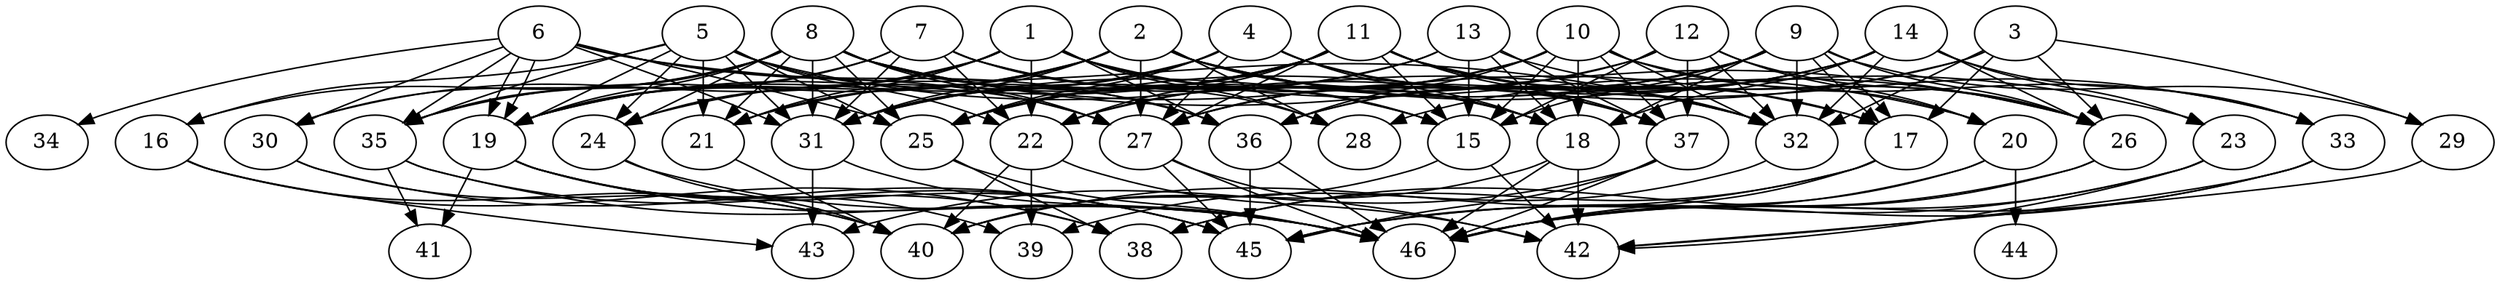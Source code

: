 // DAG (tier=3-complex, mode=compute, n=46, ccr=0.470, fat=0.746, density=0.608, regular=0.327, jump=0.341, mindata=1048576, maxdata=16777216)
// DAG automatically generated by daggen at Sun Aug 24 16:33:35 2025
// /home/ermia/Project/Environments/daggen/bin/daggen --dot --ccr 0.470 --fat 0.746 --regular 0.327 --density 0.608 --jump 0.341 --mindata 1048576 --maxdata 16777216 -n 46 
digraph G {
  1 [size="1098266343453495680", alpha="0.15", expect_size="549133171726747840"]
  1 -> 15 [size ="722880652378112"]
  1 -> 18 [size ="722880652378112"]
  1 -> 19 [size ="722880652378112"]
  1 -> 20 [size ="722880652378112"]
  1 -> 21 [size ="722880652378112"]
  1 -> 22 [size ="722880652378112"]
  1 -> 24 [size ="722880652378112"]
  1 -> 28 [size ="722880652378112"]
  1 -> 30 [size ="722880652378112"]
  1 -> 36 [size ="722880652378112"]
  2 [size="28341683111944712", alpha="0.05", expect_size="14170841555972356"]
  2 -> 18 [size ="2089628165210112"]
  2 -> 19 [size ="2089628165210112"]
  2 -> 21 [size ="2089628165210112"]
  2 -> 23 [size ="2089628165210112"]
  2 -> 26 [size ="2089628165210112"]
  2 -> 27 [size ="2089628165210112"]
  2 -> 28 [size ="2089628165210112"]
  2 -> 31 [size ="2089628165210112"]
  2 -> 35 [size ="2089628165210112"]
  2 -> 37 [size ="2089628165210112"]
  3 [size="108770123315826928", alpha="0.03", expect_size="54385061657913464"]
  3 -> 17 [size ="2245756559818752"]
  3 -> 25 [size ="2245756559818752"]
  3 -> 26 [size ="2245756559818752"]
  3 -> 28 [size ="2245756559818752"]
  3 -> 29 [size ="2245756559818752"]
  3 -> 32 [size ="2245756559818752"]
  4 [size="143397343762909872", alpha="0.16", expect_size="71698671881454936"]
  4 -> 18 [size ="194321844273152"]
  4 -> 19 [size ="194321844273152"]
  4 -> 25 [size ="194321844273152"]
  4 -> 27 [size ="194321844273152"]
  4 -> 31 [size ="194321844273152"]
  4 -> 32 [size ="194321844273152"]
  4 -> 37 [size ="194321844273152"]
  5 [size="19084885001130996", alpha="0.03", expect_size="9542442500565498"]
  5 -> 16 [size ="831495065305088"]
  5 -> 19 [size ="831495065305088"]
  5 -> 21 [size ="831495065305088"]
  5 -> 22 [size ="831495065305088"]
  5 -> 24 [size ="831495065305088"]
  5 -> 25 [size ="831495065305088"]
  5 -> 27 [size ="831495065305088"]
  5 -> 31 [size ="831495065305088"]
  5 -> 32 [size ="831495065305088"]
  5 -> 35 [size ="831495065305088"]
  6 [size="20530852920163760", alpha="0.03", expect_size="10265426460081880"]
  6 -> 19 [size ="795316953546752"]
  6 -> 19 [size ="795316953546752"]
  6 -> 25 [size ="795316953546752"]
  6 -> 27 [size ="795316953546752"]
  6 -> 30 [size ="795316953546752"]
  6 -> 31 [size ="795316953546752"]
  6 -> 32 [size ="795316953546752"]
  6 -> 34 [size ="795316953546752"]
  6 -> 35 [size ="795316953546752"]
  6 -> 36 [size ="795316953546752"]
  7 [size="976645014907472838656", alpha="0.04", expect_size="488322507453736419328"]
  7 -> 15 [size ="787495012794368"]
  7 -> 18 [size ="787495012794368"]
  7 -> 19 [size ="787495012794368"]
  7 -> 22 [size ="787495012794368"]
  7 -> 28 [size ="787495012794368"]
  7 -> 31 [size ="787495012794368"]
  7 -> 35 [size ="787495012794368"]
  8 [size="5667209733768814", alpha="0.14", expect_size="2833604866884407"]
  8 -> 15 [size ="96289006026752"]
  8 -> 16 [size ="96289006026752"]
  8 -> 17 [size ="96289006026752"]
  8 -> 19 [size ="96289006026752"]
  8 -> 21 [size ="96289006026752"]
  8 -> 24 [size ="96289006026752"]
  8 -> 25 [size ="96289006026752"]
  8 -> 26 [size ="96289006026752"]
  8 -> 27 [size ="96289006026752"]
  8 -> 30 [size ="96289006026752"]
  8 -> 31 [size ="96289006026752"]
  8 -> 35 [size ="96289006026752"]
  8 -> 36 [size ="96289006026752"]
  9 [size="282399577022589304832", alpha="0.06", expect_size="141199788511294652416"]
  9 -> 15 [size ="344349413998592"]
  9 -> 17 [size ="344349413998592"]
  9 -> 17 [size ="344349413998592"]
  9 -> 18 [size ="344349413998592"]
  9 -> 26 [size ="344349413998592"]
  9 -> 27 [size ="344349413998592"]
  9 -> 29 [size ="344349413998592"]
  9 -> 31 [size ="344349413998592"]
  9 -> 32 [size ="344349413998592"]
  9 -> 36 [size ="344349413998592"]
  10 [size="79152126952993920", alpha="0.16", expect_size="39576063476496960"]
  10 -> 15 [size ="1454773882585088"]
  10 -> 18 [size ="1454773882585088"]
  10 -> 20 [size ="1454773882585088"]
  10 -> 22 [size ="1454773882585088"]
  10 -> 31 [size ="1454773882585088"]
  10 -> 32 [size ="1454773882585088"]
  10 -> 33 [size ="1454773882585088"]
  10 -> 36 [size ="1454773882585088"]
  10 -> 37 [size ="1454773882585088"]
  11 [size="1774575445836361984", alpha="0.16", expect_size="887287722918180992"]
  11 -> 15 [size ="754364775923712"]
  11 -> 17 [size ="754364775923712"]
  11 -> 19 [size ="754364775923712"]
  11 -> 22 [size ="754364775923712"]
  11 -> 24 [size ="754364775923712"]
  11 -> 25 [size ="754364775923712"]
  11 -> 27 [size ="754364775923712"]
  11 -> 31 [size ="754364775923712"]
  11 -> 32 [size ="754364775923712"]
  11 -> 33 [size ="754364775923712"]
  11 -> 37 [size ="754364775923712"]
  12 [size="83521073397759968", alpha="0.10", expect_size="41760536698879984"]
  12 -> 15 [size ="1909141450784768"]
  12 -> 20 [size ="1909141450784768"]
  12 -> 25 [size ="1909141450784768"]
  12 -> 26 [size ="1909141450784768"]
  12 -> 27 [size ="1909141450784768"]
  12 -> 32 [size ="1909141450784768"]
  12 -> 37 [size ="1909141450784768"]
  13 [size="57821894757207464", alpha="0.09", expect_size="28910947378603732"]
  13 -> 15 [size ="1869861827379200"]
  13 -> 18 [size ="1869861827379200"]
  13 -> 21 [size ="1869861827379200"]
  13 -> 25 [size ="1869861827379200"]
  13 -> 26 [size ="1869861827379200"]
  13 -> 37 [size ="1869861827379200"]
  14 [size="1548744467920624896", alpha="0.06", expect_size="774372233960312448"]
  14 -> 18 [size ="1247946444111872"]
  14 -> 22 [size ="1247946444111872"]
  14 -> 23 [size ="1247946444111872"]
  14 -> 26 [size ="1247946444111872"]
  14 -> 27 [size ="1247946444111872"]
  14 -> 32 [size ="1247946444111872"]
  14 -> 33 [size ="1247946444111872"]
  14 -> 36 [size ="1247946444111872"]
  15 [size="2458632323918386", alpha="0.05", expect_size="1229316161959193"]
  15 -> 40 [size ="48036935892992"]
  15 -> 42 [size ="48036935892992"]
  16 [size="1827551691791494912", alpha="0.01", expect_size="913775845895747456"]
  16 -> 38 [size ="1101112585224192"]
  16 -> 40 [size ="1101112585224192"]
  16 -> 43 [size ="1101112585224192"]
  17 [size="155023461746160736", alpha="0.19", expect_size="77511730873080368"]
  17 -> 38 [size ="119923212812288"]
  17 -> 40 [size ="119923212812288"]
  17 -> 46 [size ="119923212812288"]
  18 [size="9011946173662958", alpha="0.15", expect_size="4505973086831479"]
  18 -> 40 [size ="155033228279808"]
  18 -> 42 [size ="155033228279808"]
  18 -> 46 [size ="155033228279808"]
  19 [size="2323717641237773312", alpha="0.11", expect_size="1161858820618886656"]
  19 -> 38 [size ="1036915197345792"]
  19 -> 39 [size ="1036915197345792"]
  19 -> 41 [size ="1036915197345792"]
  19 -> 45 [size ="1036915197345792"]
  19 -> 46 [size ="1036915197345792"]
  20 [size="5847339092198036", alpha="0.05", expect_size="2923669546099018"]
  20 -> 44 [size ="342095789293568"]
  20 -> 45 [size ="342095789293568"]
  20 -> 46 [size ="342095789293568"]
  21 [size="38173110123270648", alpha="0.06", expect_size="19086555061635324"]
  21 -> 40 [size ="806464205619200"]
  22 [size="523987586250344", alpha="0.02", expect_size="261993793125172"]
  22 -> 39 [size ="18324779958272"]
  22 -> 40 [size ="18324779958272"]
  22 -> 42 [size ="18324779958272"]
  23 [size="46860847965044608", alpha="0.16", expect_size="23430423982522304"]
  23 -> 42 [size ="83606311534592"]
  23 -> 45 [size ="83606311534592"]
  23 -> 46 [size ="83606311534592"]
  24 [size="1036178122672944709632", alpha="0.15", expect_size="518089061336472354816"]
  24 -> 40 [size ="819180488097792"]
  24 -> 46 [size ="819180488097792"]
  25 [size="966082087777765120", alpha="0.18", expect_size="483041043888882560"]
  25 -> 38 [size ="1106693920391168"]
  25 -> 46 [size ="1106693920391168"]
  26 [size="13338762352162504704", alpha="0.15", expect_size="6669381176081252352"]
  26 -> 38 [size ="44995285352448"]
  26 -> 46 [size ="44995285352448"]
  27 [size="2790054244733646", alpha="0.11", expect_size="1395027122366823"]
  27 -> 42 [size ="137322486038528"]
  27 -> 45 [size ="137322486038528"]
  27 -> 46 [size ="137322486038528"]
  28 [size="11767387261105256", alpha="0.19", expect_size="5883693630552628"]
  29 [size="73664664261215856", alpha="0.02", expect_size="36832332130607928"]
  29 -> 42 [size ="46286669611008"]
  30 [size="4826672922735967232", alpha="0.01", expect_size="2413336461367983616"]
  30 -> 40 [size ="1830990494302208"]
  30 -> 45 [size ="1830990494302208"]
  31 [size="81796630241707360", alpha="0.10", expect_size="40898315120853680"]
  31 -> 43 [size ="1975772273180672"]
  31 -> 46 [size ="1975772273180672"]
  32 [size="86047411749134224", alpha="0.11", expect_size="43023705874567112"]
  32 -> 39 [size ="1822820032053248"]
  33 [size="5478474508303437824", alpha="0.19", expect_size="2739237254151718912"]
  33 -> 42 [size ="1807765156659200"]
  33 -> 45 [size ="1807765156659200"]
  33 -> 46 [size ="1807765156659200"]
  34 [size="628939942860121178112", alpha="0.13", expect_size="314469971430060589056"]
  35 [size="275579263158059008000", alpha="0.15", expect_size="137789631579029504000"]
  35 -> 41 [size ="338782532403200"]
  35 -> 45 [size ="338782532403200"]
  35 -> 46 [size ="338782532403200"]
  36 [size="428088255204818944000", alpha="0.10", expect_size="214044127602409472000"]
  36 -> 45 [size ="454407539916800"]
  36 -> 46 [size ="454407539916800"]
  37 [size="45295670861984984", alpha="0.09", expect_size="22647835430992492"]
  37 -> 43 [size ="749282218999808"]
  37 -> 45 [size ="749282218999808"]
  37 -> 46 [size ="749282218999808"]
  38 [size="3736476672984733696", alpha="0.14", expect_size="1868238336492366848"]
  39 [size="13764682847509904", alpha="0.07", expect_size="6882341423754952"]
  40 [size="657030693663575", alpha="0.18", expect_size="328515346831787"]
  41 [size="800425421985351424", alpha="0.19", expect_size="400212710992675712"]
  42 [size="741245144580571004928", alpha="0.17", expect_size="370622572290285502464"]
  43 [size="54523764120325184", alpha="0.01", expect_size="27261882060162592"]
  44 [size="40447141742412288", alpha="0.08", expect_size="20223570871206144"]
  45 [size="110139815169736544", alpha="0.20", expect_size="55069907584868272"]
  46 [size="1841544938077028352", alpha="0.09", expect_size="920772469038514176"]
}